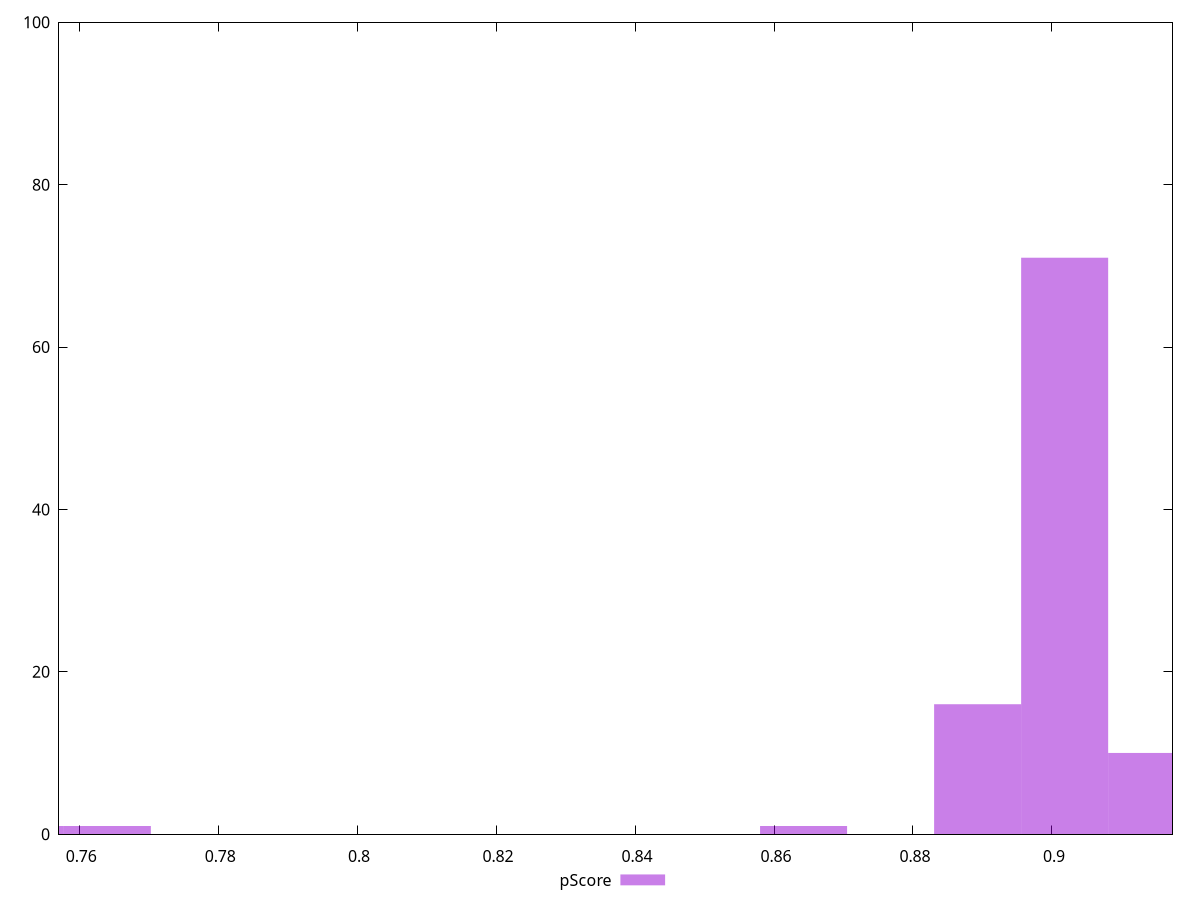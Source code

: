 reset

$pScore <<EOF
0.8642558461527787 1
0.9143576343355485 10
0.901832187289856 71
0.7515268227415467 1
0.8893067402441636 16
0.7640522697872392 1
EOF

set key outside below
set boxwidth 0.012525447045692445
set xrange [0.75709388197615:0.9173535662512327]
set yrange [0:100]
set trange [0:100]
set style fill transparent solid 0.5 noborder
set terminal svg size 640, 490 enhanced background rgb 'white'
set output "reports/report_00031_2021-02-24T23-18-18.084Z/mainthread-work-breakdown/samples/music/pScore/histogram.svg"

plot $pScore title "pScore" with boxes

reset
